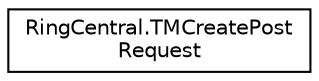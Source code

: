 digraph "Graphical Class Hierarchy"
{
 // LATEX_PDF_SIZE
  edge [fontname="Helvetica",fontsize="10",labelfontname="Helvetica",labelfontsize="10"];
  node [fontname="Helvetica",fontsize="10",shape=record];
  rankdir="LR";
  Node0 [label="RingCentral.TMCreatePost\lRequest",height=0.2,width=0.4,color="black", fillcolor="white", style="filled",URL="$classRingCentral_1_1TMCreatePostRequest.html",tooltip="Post data. At least one attribute should be provided (text or attachments)"];
}
